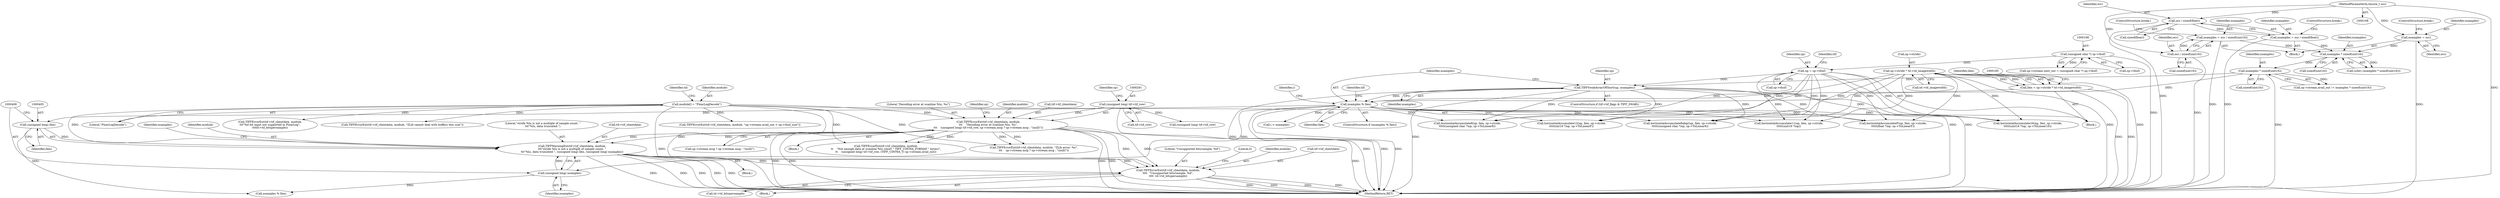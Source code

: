 digraph "0_libtiff_391e77fcd217e78b2c51342ac3ddb7100ecacdd2@pointer" {
"1000398" [label="(Call,TIFFWarningExt(tif->tif_clientdata, module,\n\t\t\t\"stride %lu is not a multiple of sample count, \"\n\t\t\t\"%lu, data truncated.\", (unsigned long) llen, (unsigned long) nsamples))"];
"1000284" [label="(Call,TIFFErrorExt(tif->tif_clientdata, module,\n\t\t\t    \"Decoding error at scanline %lu, %s\",\n\t\t\t    (unsigned long) tif->tif_row, sp->stream.msg ? sp->stream.msg : \"(null)\"))"];
"1000115" [label="(Call,module[] = \"PixarLogDecode\")"];
"1000290" [label="(Call,(unsigned long) tif->tif_row)"];
"1000404" [label="(Call,(unsigned long) llen)"];
"1000394" [label="(Call,nsamples % llen)"];
"1000390" [label="(Call,TIFFSwabArrayOfShort(up, nsamples))"];
"1000379" [label="(Call,up = sp->tbuf)"];
"1000197" [label="(Call,(unsigned char *) sp->tbuf)"];
"1000230" [label="(Call,nsamples * sizeof(uint16))"];
"1000219" [label="(Call,nsamples * sizeof(uint16))"];
"1000150" [label="(Call,nsamples = occ / sizeof(uint16))"];
"1000152" [label="(Call,occ / sizeof(uint16))"];
"1000111" [label="(MethodParameterIn,tmsize_t occ)"];
"1000159" [label="(Call,nsamples = occ)"];
"1000140" [label="(Call,nsamples = occ / sizeof(float))"];
"1000142" [label="(Call,occ / sizeof(float))"];
"1000175" [label="(Call,llen = sp->stride * td->td_imagewidth)"];
"1000177" [label="(Call,sp->stride * td->td_imagewidth)"];
"1000407" [label="(Call,(unsigned long) nsamples)"];
"1000553" [label="(Call,TIFFErrorExt(tif->tif_clientdata, module,\n\t\t\t\t  \"Unsupported bits/sample: %d\",\n\t\t\t\t  td->td_bitspersample))"];
"1000393" [label="(ControlStructure,if (nsamples % llen))"];
"1000161" [label="(Identifier,occ)"];
"1000191" [label="(Call,sp->stream.next_out = (unsigned char *) sp->tbuf)"];
"1000398" [label="(Call,TIFFWarningExt(tif->tif_clientdata, module,\n\t\t\t\"stride %lu is not a multiple of sample count, \"\n\t\t\t\"%lu, data truncated.\", (unsigned long) llen, (unsigned long) nsamples))"];
"1000284" [label="(Call,TIFFErrorExt(tif->tif_clientdata, module,\n\t\t\t    \"Decoding error at scanline %lu, %s\",\n\t\t\t    (unsigned long) tif->tif_row, sp->stream.msg ? sp->stream.msg : \"(null)\"))"];
"1000217" [label="(Call,(uInt) (nsamples * sizeof(uint16)))"];
"1000153" [label="(Identifier,occ)"];
"1000397" [label="(Block,)"];
"1000436" [label="(Call,horizontalAccumulateF(up, llen, sp->stride,\n\t\t\t\t\t(float *)op, sp->ToLinearF))"];
"1000533" [label="(Call,horizontalAccumulate8abgr(up, llen, sp->stride,\n\t\t\t\t\t(unsigned char *)op, sp->ToLinear8))"];
"1000409" [label="(Identifier,nsamples)"];
"1000176" [label="(Identifier,llen)"];
"1000323" [label="(Call,TIFFErrorExt(tif->tif_clientdata, module, \"ZLib error: %s\",\n\t\t\t    sp->stream.msg ? sp->stream.msg : \"(null)\"))"];
"1000146" [label="(ControlStructure,break;)"];
"1000384" [label="(ControlStructure,if (tif->tif_flags & TIFF_SWAB))"];
"1000150" [label="(Call,nsamples = occ / sizeof(uint16))"];
"1000144" [label="(Call,sizeof(float))"];
"1000419" [label="(Call,i < nsamples)"];
"1000154" [label="(Call,sizeof(uint16))"];
"1000181" [label="(Call,td->td_imagewidth)"];
"1000387" [label="(Identifier,tif)"];
"1000151" [label="(Identifier,nsamples)"];
"1000380" [label="(Identifier,up)"];
"1000285" [label="(Call,tif->tif_clientdata)"];
"1000406" [label="(Identifier,llen)"];
"1000381" [label="(Call,sp->tbuf)"];
"1000159" [label="(Call,nsamples = occ)"];
"1000417" [label="(Identifier,i)"];
"1000400" [label="(Identifier,tif)"];
"1000141" [label="(Identifier,nsamples)"];
"1000219" [label="(Call,nsamples * sizeof(uint16))"];
"1000289" [label="(Literal,\"Decoding error at scanline %lu, %s\")"];
"1000156" [label="(ControlStructure,break;)"];
"1000177" [label="(Call,sp->stride * td->td_imagewidth)"];
"1000558" [label="(Literal,\"Unsupported bits/sample: %d\")"];
"1000365" [label="(Call,(unsigned long) tif->tif_row)"];
"1000224" [label="(Call,sp->stream.avail_out != nsamples * sizeof(uint16))"];
"1000456" [label="(Call,horizontalAccumulate16(up, llen, sp->stride,\n\t\t\t\t\t(uint16 *)op, sp->ToLinear16))"];
"1000404" [label="(Call,(unsigned long) llen)"];
"1000407" [label="(Call,(unsigned long) nsamples)"];
"1000402" [label="(Identifier,module)"];
"1000395" [label="(Identifier,nsamples)"];
"1000295" [label="(Call,sp->stream.msg ? sp->stream.msg : \"(null)\")"];
"1000199" [label="(Call,sp->tbuf)"];
"1000396" [label="(Identifier,llen)"];
"1000120" [label="(Identifier,td)"];
"1000563" [label="(Literal,0)"];
"1000403" [label="(Literal,\"stride %lu is not a multiple of sample count, \"\n\t\t\t\"%lu, data truncated.\")"];
"1000283" [label="(Block,)"];
"1000476" [label="(Call,horizontalAccumulate12(up, llen, sp->stride,\n\t\t\t\t\t(int16 *)op, sp->ToLinearF))"];
"1000230" [label="(Call,nsamples * sizeof(uint16))"];
"1000290" [label="(Call,(unsigned long) tif->tif_row)"];
"1000392" [label="(Identifier,nsamples)"];
"1000175" [label="(Call,llen = sp->stride * td->td_imagewidth)"];
"1000160" [label="(Identifier,nsamples)"];
"1000496" [label="(Call,horizontalAccumulate11(up, llen, sp->stride,\n\t\t\t\t\t(uint16 *)op))"];
"1000412" [label="(Call,nsamples % llen)"];
"1000553" [label="(Call,TIFFErrorExt(tif->tif_clientdata, module,\n\t\t\t\t  \"Unsupported bits/sample: %d\",\n\t\t\t\t  td->td_bitspersample))"];
"1000557" [label="(Identifier,module)"];
"1000513" [label="(Call,horizontalAccumulate8(up, llen, sp->stride,\n\t\t\t\t\t(unsigned char *)op, sp->ToLinear8))"];
"1000434" [label="(Block,)"];
"1000399" [label="(Call,tif->tif_clientdata)"];
"1000312" [label="(Identifier,sp)"];
"1000221" [label="(Call,sizeof(uint16))"];
"1000162" [label="(ControlStructure,break;)"];
"1000113" [label="(Block,)"];
"1000231" [label="(Identifier,nsamples)"];
"1000117" [label="(Literal,\"PixarLogDecode\")"];
"1000288" [label="(Identifier,module)"];
"1000142" [label="(Call,occ / sizeof(float))"];
"1000115" [label="(Call,module[] = \"PixarLogDecode\")"];
"1000143" [label="(Identifier,occ)"];
"1000391" [label="(Identifier,up)"];
"1000566" [label="(MethodReturn,RET)"];
"1000235" [label="(Call,TIFFErrorExt(tif->tif_clientdata, module, \"ZLib cannot deal with buffers this size\"))"];
"1000232" [label="(Call,sizeof(uint16))"];
"1000197" [label="(Call,(unsigned char *) sp->tbuf)"];
"1000359" [label="(Call,TIFFErrorExt(tif->tif_clientdata, module,\n\t\t    \"Not enough data at scanline %lu (short \" TIFF_UINT64_FORMAT \" bytes)\",\n\t\t    (unsigned long) tif->tif_row, (TIFF_UINT64_T) sp->stream.avail_out))"];
"1000164" [label="(Call,TIFFErrorExt(tif->tif_clientdata, module,\n\t\t\t\"%d bit input not supported in PixarLog\",\n\t\t\ttd->td_bitspersample))"];
"1000138" [label="(Block,)"];
"1000554" [label="(Call,tif->tif_clientdata)"];
"1000254" [label="(Call,TIFFErrorExt(tif->tif_clientdata, module, \"sp->stream.avail_out > sp->tbuf_size\"))"];
"1000559" [label="(Call,td->td_bitspersample)"];
"1000394" [label="(Call,nsamples % llen)"];
"1000220" [label="(Identifier,nsamples)"];
"1000390" [label="(Call,TIFFSwabArrayOfShort(up, nsamples))"];
"1000298" [label="(Identifier,sp)"];
"1000152" [label="(Call,occ / sizeof(uint16))"];
"1000292" [label="(Call,tif->tif_row)"];
"1000411" [label="(Identifier,nsamples)"];
"1000178" [label="(Call,sp->stride)"];
"1000140" [label="(Call,nsamples = occ / sizeof(float))"];
"1000116" [label="(Identifier,module)"];
"1000379" [label="(Call,up = sp->tbuf)"];
"1000111" [label="(MethodParameterIn,tmsize_t occ)"];
"1000398" -> "1000397"  [label="AST: "];
"1000398" -> "1000407"  [label="CFG: "];
"1000399" -> "1000398"  [label="AST: "];
"1000402" -> "1000398"  [label="AST: "];
"1000403" -> "1000398"  [label="AST: "];
"1000404" -> "1000398"  [label="AST: "];
"1000407" -> "1000398"  [label="AST: "];
"1000411" -> "1000398"  [label="CFG: "];
"1000398" -> "1000566"  [label="DDG: "];
"1000398" -> "1000566"  [label="DDG: "];
"1000398" -> "1000566"  [label="DDG: "];
"1000398" -> "1000566"  [label="DDG: "];
"1000398" -> "1000566"  [label="DDG: "];
"1000284" -> "1000398"  [label="DDG: "];
"1000284" -> "1000398"  [label="DDG: "];
"1000115" -> "1000398"  [label="DDG: "];
"1000404" -> "1000398"  [label="DDG: "];
"1000407" -> "1000398"  [label="DDG: "];
"1000398" -> "1000553"  [label="DDG: "];
"1000398" -> "1000553"  [label="DDG: "];
"1000284" -> "1000283"  [label="AST: "];
"1000284" -> "1000295"  [label="CFG: "];
"1000285" -> "1000284"  [label="AST: "];
"1000288" -> "1000284"  [label="AST: "];
"1000289" -> "1000284"  [label="AST: "];
"1000290" -> "1000284"  [label="AST: "];
"1000295" -> "1000284"  [label="AST: "];
"1000312" -> "1000284"  [label="CFG: "];
"1000284" -> "1000566"  [label="DDG: "];
"1000284" -> "1000566"  [label="DDG: "];
"1000284" -> "1000566"  [label="DDG: "];
"1000284" -> "1000566"  [label="DDG: "];
"1000284" -> "1000566"  [label="DDG: "];
"1000115" -> "1000284"  [label="DDG: "];
"1000290" -> "1000284"  [label="DDG: "];
"1000284" -> "1000323"  [label="DDG: "];
"1000284" -> "1000323"  [label="DDG: "];
"1000284" -> "1000359"  [label="DDG: "];
"1000284" -> "1000359"  [label="DDG: "];
"1000284" -> "1000553"  [label="DDG: "];
"1000284" -> "1000553"  [label="DDG: "];
"1000115" -> "1000113"  [label="AST: "];
"1000115" -> "1000117"  [label="CFG: "];
"1000116" -> "1000115"  [label="AST: "];
"1000117" -> "1000115"  [label="AST: "];
"1000120" -> "1000115"  [label="CFG: "];
"1000115" -> "1000566"  [label="DDG: "];
"1000115" -> "1000164"  [label="DDG: "];
"1000115" -> "1000235"  [label="DDG: "];
"1000115" -> "1000254"  [label="DDG: "];
"1000115" -> "1000323"  [label="DDG: "];
"1000115" -> "1000359"  [label="DDG: "];
"1000115" -> "1000553"  [label="DDG: "];
"1000290" -> "1000292"  [label="CFG: "];
"1000291" -> "1000290"  [label="AST: "];
"1000292" -> "1000290"  [label="AST: "];
"1000298" -> "1000290"  [label="CFG: "];
"1000290" -> "1000566"  [label="DDG: "];
"1000290" -> "1000365"  [label="DDG: "];
"1000404" -> "1000406"  [label="CFG: "];
"1000405" -> "1000404"  [label="AST: "];
"1000406" -> "1000404"  [label="AST: "];
"1000408" -> "1000404"  [label="CFG: "];
"1000394" -> "1000404"  [label="DDG: "];
"1000404" -> "1000412"  [label="DDG: "];
"1000394" -> "1000393"  [label="AST: "];
"1000394" -> "1000396"  [label="CFG: "];
"1000395" -> "1000394"  [label="AST: "];
"1000396" -> "1000394"  [label="AST: "];
"1000400" -> "1000394"  [label="CFG: "];
"1000417" -> "1000394"  [label="CFG: "];
"1000394" -> "1000566"  [label="DDG: "];
"1000394" -> "1000566"  [label="DDG: "];
"1000390" -> "1000394"  [label="DDG: "];
"1000230" -> "1000394"  [label="DDG: "];
"1000175" -> "1000394"  [label="DDG: "];
"1000394" -> "1000407"  [label="DDG: "];
"1000394" -> "1000419"  [label="DDG: "];
"1000394" -> "1000436"  [label="DDG: "];
"1000394" -> "1000456"  [label="DDG: "];
"1000394" -> "1000476"  [label="DDG: "];
"1000394" -> "1000496"  [label="DDG: "];
"1000394" -> "1000513"  [label="DDG: "];
"1000394" -> "1000533"  [label="DDG: "];
"1000390" -> "1000384"  [label="AST: "];
"1000390" -> "1000392"  [label="CFG: "];
"1000391" -> "1000390"  [label="AST: "];
"1000392" -> "1000390"  [label="AST: "];
"1000395" -> "1000390"  [label="CFG: "];
"1000390" -> "1000566"  [label="DDG: "];
"1000390" -> "1000566"  [label="DDG: "];
"1000379" -> "1000390"  [label="DDG: "];
"1000230" -> "1000390"  [label="DDG: "];
"1000390" -> "1000436"  [label="DDG: "];
"1000390" -> "1000456"  [label="DDG: "];
"1000390" -> "1000476"  [label="DDG: "];
"1000390" -> "1000496"  [label="DDG: "];
"1000390" -> "1000513"  [label="DDG: "];
"1000390" -> "1000533"  [label="DDG: "];
"1000379" -> "1000113"  [label="AST: "];
"1000379" -> "1000381"  [label="CFG: "];
"1000380" -> "1000379"  [label="AST: "];
"1000381" -> "1000379"  [label="AST: "];
"1000387" -> "1000379"  [label="CFG: "];
"1000379" -> "1000566"  [label="DDG: "];
"1000379" -> "1000566"  [label="DDG: "];
"1000197" -> "1000379"  [label="DDG: "];
"1000379" -> "1000436"  [label="DDG: "];
"1000379" -> "1000456"  [label="DDG: "];
"1000379" -> "1000476"  [label="DDG: "];
"1000379" -> "1000496"  [label="DDG: "];
"1000379" -> "1000513"  [label="DDG: "];
"1000379" -> "1000533"  [label="DDG: "];
"1000197" -> "1000191"  [label="AST: "];
"1000197" -> "1000199"  [label="CFG: "];
"1000198" -> "1000197"  [label="AST: "];
"1000199" -> "1000197"  [label="AST: "];
"1000191" -> "1000197"  [label="CFG: "];
"1000197" -> "1000566"  [label="DDG: "];
"1000197" -> "1000191"  [label="DDG: "];
"1000230" -> "1000224"  [label="AST: "];
"1000230" -> "1000232"  [label="CFG: "];
"1000231" -> "1000230"  [label="AST: "];
"1000232" -> "1000230"  [label="AST: "];
"1000224" -> "1000230"  [label="CFG: "];
"1000230" -> "1000566"  [label="DDG: "];
"1000230" -> "1000224"  [label="DDG: "];
"1000219" -> "1000230"  [label="DDG: "];
"1000219" -> "1000217"  [label="AST: "];
"1000219" -> "1000221"  [label="CFG: "];
"1000220" -> "1000219"  [label="AST: "];
"1000221" -> "1000219"  [label="AST: "];
"1000217" -> "1000219"  [label="CFG: "];
"1000219" -> "1000217"  [label="DDG: "];
"1000150" -> "1000219"  [label="DDG: "];
"1000159" -> "1000219"  [label="DDG: "];
"1000140" -> "1000219"  [label="DDG: "];
"1000150" -> "1000138"  [label="AST: "];
"1000150" -> "1000152"  [label="CFG: "];
"1000151" -> "1000150"  [label="AST: "];
"1000152" -> "1000150"  [label="AST: "];
"1000156" -> "1000150"  [label="CFG: "];
"1000150" -> "1000566"  [label="DDG: "];
"1000152" -> "1000150"  [label="DDG: "];
"1000152" -> "1000154"  [label="CFG: "];
"1000153" -> "1000152"  [label="AST: "];
"1000154" -> "1000152"  [label="AST: "];
"1000152" -> "1000566"  [label="DDG: "];
"1000111" -> "1000152"  [label="DDG: "];
"1000111" -> "1000108"  [label="AST: "];
"1000111" -> "1000566"  [label="DDG: "];
"1000111" -> "1000142"  [label="DDG: "];
"1000111" -> "1000159"  [label="DDG: "];
"1000159" -> "1000138"  [label="AST: "];
"1000159" -> "1000161"  [label="CFG: "];
"1000160" -> "1000159"  [label="AST: "];
"1000161" -> "1000159"  [label="AST: "];
"1000162" -> "1000159"  [label="CFG: "];
"1000159" -> "1000566"  [label="DDG: "];
"1000140" -> "1000138"  [label="AST: "];
"1000140" -> "1000142"  [label="CFG: "];
"1000141" -> "1000140"  [label="AST: "];
"1000142" -> "1000140"  [label="AST: "];
"1000146" -> "1000140"  [label="CFG: "];
"1000140" -> "1000566"  [label="DDG: "];
"1000142" -> "1000140"  [label="DDG: "];
"1000142" -> "1000144"  [label="CFG: "];
"1000143" -> "1000142"  [label="AST: "];
"1000144" -> "1000142"  [label="AST: "];
"1000142" -> "1000566"  [label="DDG: "];
"1000175" -> "1000113"  [label="AST: "];
"1000175" -> "1000177"  [label="CFG: "];
"1000176" -> "1000175"  [label="AST: "];
"1000177" -> "1000175"  [label="AST: "];
"1000185" -> "1000175"  [label="CFG: "];
"1000175" -> "1000566"  [label="DDG: "];
"1000175" -> "1000566"  [label="DDG: "];
"1000177" -> "1000175"  [label="DDG: "];
"1000177" -> "1000175"  [label="DDG: "];
"1000177" -> "1000181"  [label="CFG: "];
"1000178" -> "1000177"  [label="AST: "];
"1000181" -> "1000177"  [label="AST: "];
"1000177" -> "1000566"  [label="DDG: "];
"1000177" -> "1000566"  [label="DDG: "];
"1000177" -> "1000436"  [label="DDG: "];
"1000177" -> "1000456"  [label="DDG: "];
"1000177" -> "1000476"  [label="DDG: "];
"1000177" -> "1000496"  [label="DDG: "];
"1000177" -> "1000513"  [label="DDG: "];
"1000177" -> "1000533"  [label="DDG: "];
"1000407" -> "1000409"  [label="CFG: "];
"1000408" -> "1000407"  [label="AST: "];
"1000409" -> "1000407"  [label="AST: "];
"1000407" -> "1000412"  [label="DDG: "];
"1000553" -> "1000434"  [label="AST: "];
"1000553" -> "1000559"  [label="CFG: "];
"1000554" -> "1000553"  [label="AST: "];
"1000557" -> "1000553"  [label="AST: "];
"1000558" -> "1000553"  [label="AST: "];
"1000559" -> "1000553"  [label="AST: "];
"1000563" -> "1000553"  [label="CFG: "];
"1000553" -> "1000566"  [label="DDG: "];
"1000553" -> "1000566"  [label="DDG: "];
"1000553" -> "1000566"  [label="DDG: "];
"1000553" -> "1000566"  [label="DDG: "];
}
